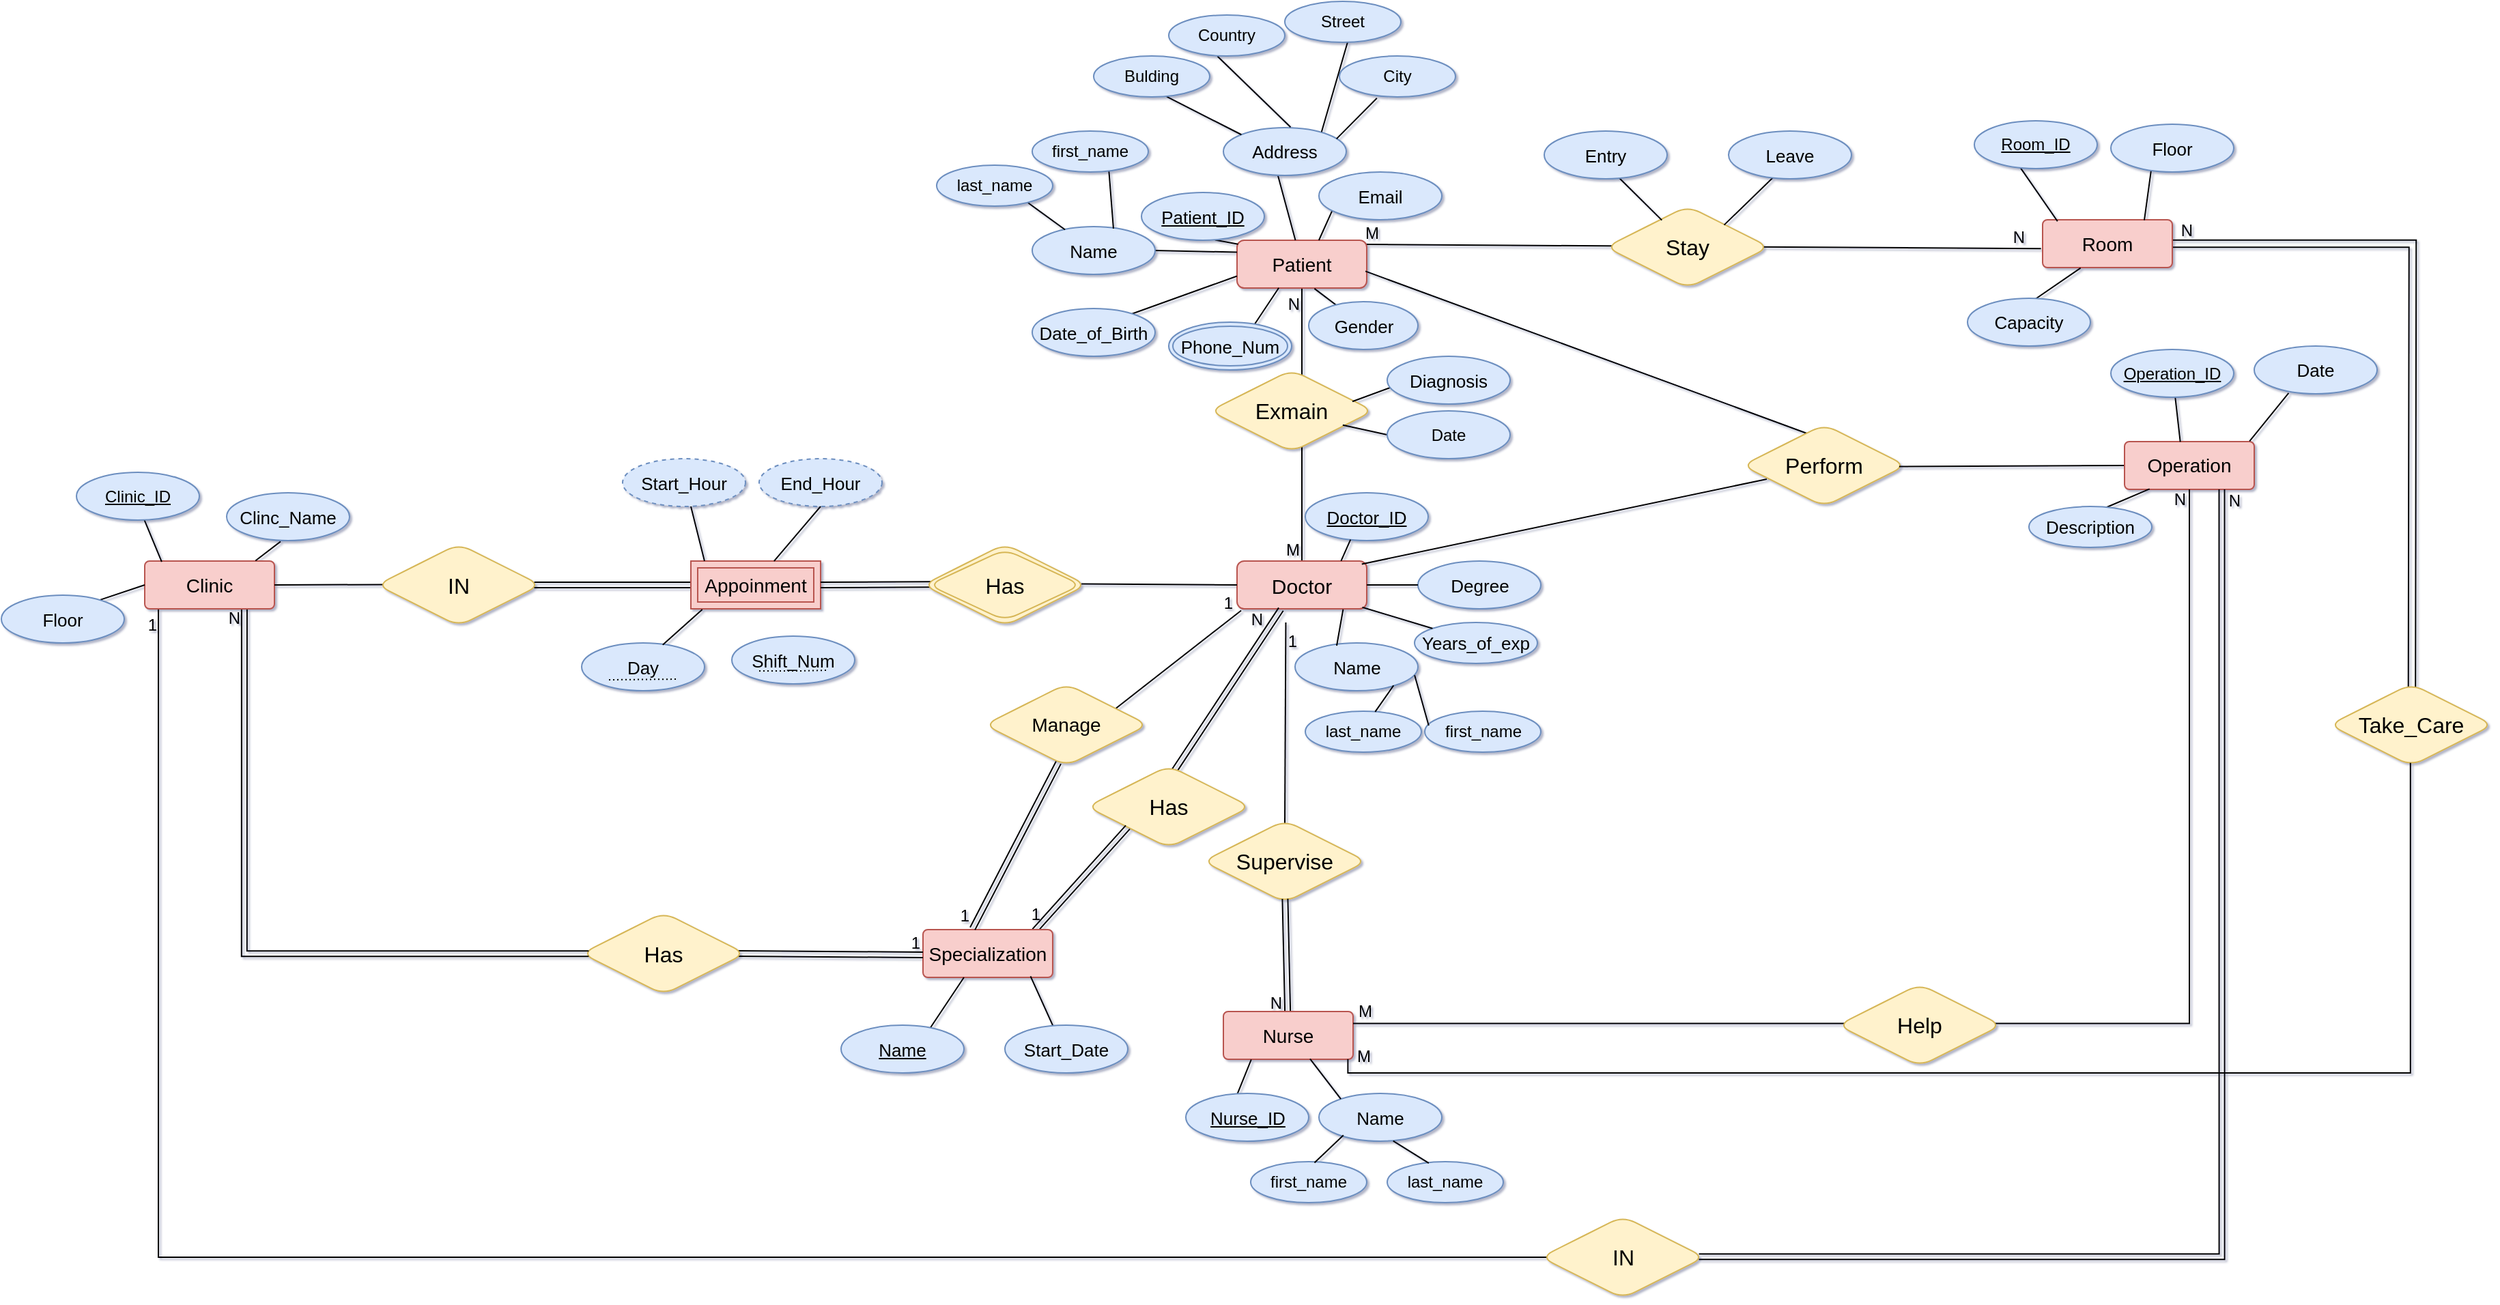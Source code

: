 <mxfile version="25.0.2">
  <diagram name="Page-1" id="JPhfY46BZoYC_x1wJi27">
    <mxGraphModel dx="2280" dy="1266" grid="1" gridSize="10" guides="1" tooltips="1" connect="1" arrows="1" fold="1" page="0" pageScale="1" pageWidth="850" pageHeight="1100" background="none" math="0" shadow="1">
      <root>
        <mxCell id="0" />
        <mxCell id="1" parent="0" />
        <mxCell id="934qzjiL9QBKiZYGErOD-4" value="" style="endArrow=none;html=1;rounded=0;edgeStyle=orthogonalEdgeStyle;entryX=0.037;entryY=0.484;entryDx=0;entryDy=0;entryPerimeter=0;exitX=0.116;exitY=0.997;exitDx=0;exitDy=0;exitPerimeter=0;" edge="1" parent="1" source="t5Fg0YKXx1d9ERBlGr_o-28">
          <mxGeometry relative="1" as="geometry">
            <mxPoint x="-400" y="400" as="sourcePoint" />
            <mxPoint x="624.44" y="868.6" as="targetPoint" />
            <Array as="points">
              <mxPoint x="-400" y="395" />
              <mxPoint x="-400" y="870" />
              <mxPoint x="624" y="870" />
            </Array>
          </mxGeometry>
        </mxCell>
        <mxCell id="t5Fg0YKXx1d9ERBlGr_o-64" value="" style="shape=link;html=1;rounded=0;edgeStyle=orthogonalEdgeStyle;width=5.238;exitX=1;exitY=0.5;exitDx=0;exitDy=0;entryX=0.504;entryY=0.064;entryDx=0;entryDy=0;entryPerimeter=0;" parent="1" source="BDL2UbOn3JsSijbBYsNf-133" edge="1">
          <mxGeometry relative="1" as="geometry">
            <mxPoint x="1075" y="126.83" as="sourcePoint" />
            <mxPoint x="1250.48" y="453.17" as="targetPoint" />
          </mxGeometry>
        </mxCell>
        <mxCell id="BDL2UbOn3JsSijbBYsNf-130" value="" style="endArrow=none;html=1;rounded=0;fontFamily=Helvetica;fontSize=12;fontColor=default;exitX=0.966;exitY=0.087;exitDx=0;exitDy=0;exitPerimeter=0;entryX=-0.012;entryY=0.603;entryDx=0;entryDy=0;entryPerimeter=0;" parent="1" source="BDL2UbOn3JsSijbBYsNf-97" target="BDL2UbOn3JsSijbBYsNf-133" edge="1">
          <mxGeometry relative="1" as="geometry">
            <mxPoint x="490" y="125" as="sourcePoint" />
            <mxPoint x="950.381" y="130" as="targetPoint" />
          </mxGeometry>
        </mxCell>
        <mxCell id="BDL2UbOn3JsSijbBYsNf-131" value="M" style="resizable=0;html=1;whiteSpace=wrap;align=left;verticalAlign=bottom;rounded=1;strokeColor=default;fontFamily=Helvetica;fontSize=12;fontColor=default;fillColor=default;" parent="BDL2UbOn3JsSijbBYsNf-130" connectable="0" vertex="1">
          <mxGeometry x="-1" relative="1" as="geometry" />
        </mxCell>
        <mxCell id="BDL2UbOn3JsSijbBYsNf-132" value="N" style="resizable=0;html=1;whiteSpace=wrap;align=right;verticalAlign=bottom;rounded=1;strokeColor=default;fontFamily=Helvetica;fontSize=12;fontColor=default;fillColor=default;" parent="BDL2UbOn3JsSijbBYsNf-130" connectable="0" vertex="1">
          <mxGeometry x="1" relative="1" as="geometry">
            <mxPoint x="-10" as="offset" />
          </mxGeometry>
        </mxCell>
        <mxCell id="BDL2UbOn3JsSijbBYsNf-129" value="Stay" style="shape=rhombus;perimeter=rhombusPerimeter;whiteSpace=wrap;html=1;align=center;rounded=1;strokeColor=#d6b656;verticalAlign=middle;fontFamily=Helvetica;fontSize=16;fillColor=#fff2cc;" parent="1" vertex="1">
          <mxGeometry x="660" y="100" width="120" height="60" as="geometry" />
        </mxCell>
        <mxCell id="BDL2UbOn3JsSijbBYsNf-98" value="" style="endArrow=none;html=1;rounded=0;fontFamily=Helvetica;fontSize=12;fontColor=default;exitX=0.5;exitY=0;exitDx=0;exitDy=0;entryX=0.5;entryY=1;entryDx=0;entryDy=0;" parent="1" source="BDL2UbOn3JsSijbBYsNf-1" target="BDL2UbOn3JsSijbBYsNf-97" edge="1">
          <mxGeometry relative="1" as="geometry">
            <mxPoint x="437.29" y="369.755" as="sourcePoint" />
            <mxPoint x="432.7" y="180" as="targetPoint" />
          </mxGeometry>
        </mxCell>
        <mxCell id="BDL2UbOn3JsSijbBYsNf-99" value="M" style="resizable=0;html=1;whiteSpace=wrap;align=left;verticalAlign=bottom;rounded=1;strokeColor=default;fontFamily=Helvetica;fontSize=12;fontColor=default;fillColor=default;" parent="BDL2UbOn3JsSijbBYsNf-98" connectable="0" vertex="1">
          <mxGeometry x="-1" relative="1" as="geometry">
            <mxPoint x="-14" as="offset" />
          </mxGeometry>
        </mxCell>
        <mxCell id="BDL2UbOn3JsSijbBYsNf-100" value="N" style="resizable=0;html=1;whiteSpace=wrap;align=right;verticalAlign=bottom;rounded=1;strokeColor=default;fontFamily=Helvetica;fontSize=12;fontColor=default;fillColor=default;" parent="BDL2UbOn3JsSijbBYsNf-98" connectable="0" vertex="1">
          <mxGeometry x="1" relative="1" as="geometry">
            <mxPoint y="20" as="offset" />
          </mxGeometry>
        </mxCell>
        <mxCell id="BDL2UbOn3JsSijbBYsNf-1" value="Doctor" style="whiteSpace=wrap;html=1;align=center;fillColor=#f8cecc;strokeColor=#b85450;fontSize=15;rounded=1;" parent="1" vertex="1">
          <mxGeometry x="390" y="360" width="95" height="35" as="geometry" />
        </mxCell>
        <mxCell id="BDL2UbOn3JsSijbBYsNf-8" value="Doctor_ID" style="ellipse;whiteSpace=wrap;html=1;align=center;fontStyle=4;fillColor=#dae8fc;strokeColor=#6c8ebf;fontSize=13;rounded=1;" parent="1" vertex="1">
          <mxGeometry x="440" y="310" width="90" height="35" as="geometry" />
        </mxCell>
        <mxCell id="BDL2UbOn3JsSijbBYsNf-29" value="Degree" style="ellipse;whiteSpace=wrap;html=1;align=center;fillColor=#dae8fc;strokeColor=#6c8ebf;fontSize=13;rounded=1;" parent="1" vertex="1">
          <mxGeometry x="522.5" y="360" width="90" height="35" as="geometry" />
        </mxCell>
        <mxCell id="BDL2UbOn3JsSijbBYsNf-32" value="" style="endArrow=none;html=1;entryX=0.368;entryY=0.98;entryDx=0;entryDy=0;exitX=0.802;exitY=-0.003;exitDx=0;exitDy=0;exitPerimeter=0;rounded=1;entryPerimeter=0;" parent="1" source="BDL2UbOn3JsSijbBYsNf-1" target="BDL2UbOn3JsSijbBYsNf-8" edge="1">
          <mxGeometry width="50" height="50" relative="1" as="geometry">
            <mxPoint x="464.66" y="300" as="sourcePoint" />
            <mxPoint x="464.66" y="250" as="targetPoint" />
            <Array as="points" />
          </mxGeometry>
        </mxCell>
        <mxCell id="BDL2UbOn3JsSijbBYsNf-35" value="" style="endArrow=none;html=1;entryX=0;entryY=0.5;entryDx=0;entryDy=0;exitX=1;exitY=0.5;exitDx=0;exitDy=0;rounded=1;" parent="1" source="BDL2UbOn3JsSijbBYsNf-1" target="BDL2UbOn3JsSijbBYsNf-29" edge="1">
          <mxGeometry width="50" height="50" relative="1" as="geometry">
            <mxPoint x="469" y="317.16" as="sourcePoint" />
            <mxPoint x="539" y="317.16" as="targetPoint" />
          </mxGeometry>
        </mxCell>
        <mxCell id="BDL2UbOn3JsSijbBYsNf-36" value="Years_of_exp" style="ellipse;whiteSpace=wrap;html=1;align=center;fillColor=#dae8fc;strokeColor=#6c8ebf;fontSize=13;rounded=1;" parent="1" vertex="1">
          <mxGeometry x="520" y="405" width="90" height="30" as="geometry" />
        </mxCell>
        <mxCell id="BDL2UbOn3JsSijbBYsNf-37" value="" style="endArrow=none;html=1;exitX=0;exitY=0;exitDx=0;exitDy=0;entryX=0.966;entryY=0.967;entryDx=0;entryDy=0;rounded=1;entryPerimeter=0;" parent="1" source="BDL2UbOn3JsSijbBYsNf-36" target="BDL2UbOn3JsSijbBYsNf-1" edge="1">
          <mxGeometry width="50" height="50" relative="1" as="geometry">
            <mxPoint x="464.66" y="395" as="sourcePoint" />
            <mxPoint x="464.66" y="335" as="targetPoint" />
          </mxGeometry>
        </mxCell>
        <mxCell id="BDL2UbOn3JsSijbBYsNf-38" value="Name" style="ellipse;whiteSpace=wrap;html=1;align=center;rounded=1;fillColor=#dae8fc;strokeColor=#6c8ebf;fontSize=13;" parent="1" vertex="1">
          <mxGeometry x="432.5" y="420" width="90" height="35" as="geometry" />
        </mxCell>
        <mxCell id="BDL2UbOn3JsSijbBYsNf-39" value="" style="endArrow=none;html=1;rounded=1;entryX=0.818;entryY=1.011;entryDx=0;entryDy=0;entryPerimeter=0;" parent="1" target="BDL2UbOn3JsSijbBYsNf-1" edge="1">
          <mxGeometry width="50" height="50" relative="1" as="geometry">
            <mxPoint x="463" y="422" as="sourcePoint" />
            <mxPoint x="420" y="335" as="targetPoint" />
          </mxGeometry>
        </mxCell>
        <mxCell id="BDL2UbOn3JsSijbBYsNf-40" value="last_name" style="ellipse;whiteSpace=wrap;html=1;align=center;rounded=1;fillColor=#dae8fc;strokeColor=#6c8ebf;fontSize=12;" parent="1" vertex="1">
          <mxGeometry x="440" y="470" width="85" height="30" as="geometry" />
        </mxCell>
        <mxCell id="BDL2UbOn3JsSijbBYsNf-42" value="" style="endArrow=none;html=1;rounded=1;exitX=0.602;exitY=0.015;exitDx=0;exitDy=0;exitPerimeter=0;entryX=0.802;entryY=0.89;entryDx=0;entryDy=0;entryPerimeter=0;" parent="1" source="BDL2UbOn3JsSijbBYsNf-40" target="BDL2UbOn3JsSijbBYsNf-38" edge="1">
          <mxGeometry width="50" height="50" relative="1" as="geometry">
            <mxPoint x="370" y="360" as="sourcePoint" />
            <mxPoint x="400" y="410" as="targetPoint" />
            <Array as="points" />
          </mxGeometry>
        </mxCell>
        <mxCell id="BDL2UbOn3JsSijbBYsNf-43" value="Exmain" style="shape=rhombus;perimeter=rhombusPerimeter;whiteSpace=wrap;html=1;align=center;rounded=1;fillColor=#fff2cc;strokeColor=#d6b656;fontSize=16;" parent="1" vertex="1">
          <mxGeometry x="370" y="220" width="120" height="60" as="geometry" />
        </mxCell>
        <mxCell id="BDL2UbOn3JsSijbBYsNf-50" value="" style="endArrow=none;html=1;rounded=1;fontFamily=Helvetica;fontSize=12;fontColor=default;exitX=0.812;exitY=0.673;exitDx=0;exitDy=0;exitPerimeter=0;entryX=0;entryY=0.5;entryDx=0;entryDy=0;" parent="1" source="BDL2UbOn3JsSijbBYsNf-43" target="BDL2UbOn3JsSijbBYsNf-52" edge="1">
          <mxGeometry width="50" height="50" relative="1" as="geometry">
            <mxPoint x="460" y="190" as="sourcePoint" />
            <mxPoint x="510" y="160" as="targetPoint" />
          </mxGeometry>
        </mxCell>
        <mxCell id="BDL2UbOn3JsSijbBYsNf-52" value="Date" style="ellipse;whiteSpace=wrap;html=1;align=center;rounded=1;strokeColor=#6c8ebf;verticalAlign=middle;fontFamily=Helvetica;fontSize=12;fillColor=#dae8fc;" parent="1" vertex="1">
          <mxGeometry x="500" y="250" width="90" height="35" as="geometry" />
        </mxCell>
        <mxCell id="BDL2UbOn3JsSijbBYsNf-53" value="" style="endArrow=none;html=1;rounded=1;fontFamily=Helvetica;fontSize=12;fontColor=default;exitX=0.871;exitY=0.385;exitDx=0;exitDy=0;exitPerimeter=0;entryX=0.027;entryY=0.654;entryDx=0;entryDy=0;entryPerimeter=0;" parent="1" source="BDL2UbOn3JsSijbBYsNf-43" target="BDL2UbOn3JsSijbBYsNf-54" edge="1">
          <mxGeometry width="50" height="50" relative="1" as="geometry">
            <mxPoint x="470" y="132" as="sourcePoint" />
            <mxPoint x="520" y="120" as="targetPoint" />
          </mxGeometry>
        </mxCell>
        <mxCell id="BDL2UbOn3JsSijbBYsNf-54" value="Diagnosis" style="ellipse;whiteSpace=wrap;html=1;align=center;rounded=1;strokeColor=#6c8ebf;verticalAlign=middle;fontFamily=Helvetica;fontSize=13;fillColor=#dae8fc;" parent="1" vertex="1">
          <mxGeometry x="500" y="210" width="90" height="35" as="geometry" />
        </mxCell>
        <mxCell id="BDL2UbOn3JsSijbBYsNf-92" value="first_name" style="ellipse;whiteSpace=wrap;html=1;align=center;rounded=1;strokeColor=#6c8ebf;verticalAlign=middle;fontFamily=Helvetica;fontSize=12;fillColor=#dae8fc;" parent="1" vertex="1">
          <mxGeometry x="527.5" y="470" width="85" height="30" as="geometry" />
        </mxCell>
        <mxCell id="BDL2UbOn3JsSijbBYsNf-96" value="" style="endArrow=none;html=1;rounded=1;fontFamily=Helvetica;fontSize=12;fontColor=default;entryX=0.973;entryY=0.675;entryDx=0;entryDy=0;entryPerimeter=0;exitX=0.034;exitY=0.35;exitDx=0;exitDy=0;exitPerimeter=0;" parent="1" source="BDL2UbOn3JsSijbBYsNf-92" target="BDL2UbOn3JsSijbBYsNf-38" edge="1">
          <mxGeometry width="50" height="50" relative="1" as="geometry">
            <mxPoint x="550" y="450" as="sourcePoint" />
            <mxPoint x="475" y="485" as="targetPoint" />
          </mxGeometry>
        </mxCell>
        <mxCell id="BDL2UbOn3JsSijbBYsNf-97" value="Patient" style="whiteSpace=wrap;html=1;align=center;rounded=1;strokeColor=#b85450;verticalAlign=middle;fontFamily=Helvetica;fontSize=14;fillColor=#f8cecc;" parent="1" vertex="1">
          <mxGeometry x="390" y="125" width="95" height="35" as="geometry" />
        </mxCell>
        <mxCell id="BDL2UbOn3JsSijbBYsNf-101" value="" style="endArrow=none;html=1;rounded=1;fontFamily=Helvetica;fontSize=12;fontColor=default;exitX=0.597;exitY=1.012;exitDx=0;exitDy=0;exitPerimeter=0;entryX=0.254;entryY=0.075;entryDx=0;entryDy=0;entryPerimeter=0;" parent="1" source="BDL2UbOn3JsSijbBYsNf-97" target="BDL2UbOn3JsSijbBYsNf-102" edge="1">
          <mxGeometry width="50" height="50" relative="1" as="geometry">
            <mxPoint x="480" y="170" as="sourcePoint" />
            <mxPoint x="510" y="170" as="targetPoint" />
          </mxGeometry>
        </mxCell>
        <mxCell id="BDL2UbOn3JsSijbBYsNf-102" value="Gender" style="ellipse;whiteSpace=wrap;html=1;align=center;rounded=1;strokeColor=#6c8ebf;verticalAlign=middle;fontFamily=Helvetica;fontSize=13;fillColor=#dae8fc;" parent="1" vertex="1">
          <mxGeometry x="442.5" y="170" width="80" height="35" as="geometry" />
        </mxCell>
        <mxCell id="BDL2UbOn3JsSijbBYsNf-104" value="" style="endArrow=none;html=1;rounded=1;fontFamily=Helvetica;fontSize=12;fontColor=default;exitX=0.631;exitY=0;exitDx=0;exitDy=0;exitPerimeter=0;entryX=0.106;entryY=0.82;entryDx=0;entryDy=0;entryPerimeter=0;" parent="1" source="BDL2UbOn3JsSijbBYsNf-97" target="BDL2UbOn3JsSijbBYsNf-105" edge="1">
          <mxGeometry width="50" height="50" relative="1" as="geometry">
            <mxPoint x="480" y="150" as="sourcePoint" />
            <mxPoint x="510" y="130" as="targetPoint" />
          </mxGeometry>
        </mxCell>
        <mxCell id="BDL2UbOn3JsSijbBYsNf-105" value="Email" style="ellipse;whiteSpace=wrap;html=1;align=center;rounded=1;strokeColor=#6c8ebf;verticalAlign=middle;fontFamily=Helvetica;fontSize=13;fillColor=#dae8fc;" parent="1" vertex="1">
          <mxGeometry x="450" y="75" width="90" height="35" as="geometry" />
        </mxCell>
        <mxCell id="BDL2UbOn3JsSijbBYsNf-106" value="" style="endArrow=none;html=1;rounded=1;fontFamily=Helvetica;fontSize=12;fontColor=default;entryX=0.444;entryY=1.004;entryDx=0;entryDy=0;entryPerimeter=0;" parent="1" source="BDL2UbOn3JsSijbBYsNf-97" target="BDL2UbOn3JsSijbBYsNf-107" edge="1">
          <mxGeometry width="50" height="50" relative="1" as="geometry">
            <mxPoint x="470" y="140" as="sourcePoint" />
            <mxPoint x="470" y="110" as="targetPoint" />
          </mxGeometry>
        </mxCell>
        <mxCell id="BDL2UbOn3JsSijbBYsNf-107" value="Address" style="ellipse;whiteSpace=wrap;html=1;align=center;rounded=1;strokeColor=#6c8ebf;verticalAlign=middle;fontFamily=Helvetica;fontSize=13;fillColor=#dae8fc;" parent="1" vertex="1">
          <mxGeometry x="380" y="42.5" width="90" height="35" as="geometry" />
        </mxCell>
        <mxCell id="BDL2UbOn3JsSijbBYsNf-108" value="" style="endArrow=none;html=1;rounded=1;fontFamily=Helvetica;fontSize=12;fontColor=default;exitX=0.921;exitY=0.234;exitDx=0;exitDy=0;exitPerimeter=0;entryX=0.323;entryY=1.03;entryDx=0;entryDy=0;entryPerimeter=0;" parent="1" source="BDL2UbOn3JsSijbBYsNf-107" target="BDL2UbOn3JsSijbBYsNf-110" edge="1">
          <mxGeometry width="50" height="50" relative="1" as="geometry">
            <mxPoint x="505" y="90" as="sourcePoint" />
            <mxPoint x="530" y="70" as="targetPoint" />
          </mxGeometry>
        </mxCell>
        <mxCell id="BDL2UbOn3JsSijbBYsNf-110" value="City" style="ellipse;whiteSpace=wrap;html=1;align=center;rounded=1;strokeColor=#6c8ebf;verticalAlign=middle;fontFamily=Helvetica;fontSize=12;fillColor=#dae8fc;" parent="1" vertex="1">
          <mxGeometry x="465" y="-10" width="85" height="30" as="geometry" />
        </mxCell>
        <mxCell id="BDL2UbOn3JsSijbBYsNf-111" value="" style="endArrow=none;html=1;rounded=1;fontFamily=Helvetica;fontSize=12;fontColor=default;exitX=0.799;exitY=0.09;exitDx=0;exitDy=0;exitPerimeter=0;entryX=0.544;entryY=0.966;entryDx=0;entryDy=0;entryPerimeter=0;" parent="1" source="BDL2UbOn3JsSijbBYsNf-107" target="BDL2UbOn3JsSijbBYsNf-112" edge="1">
          <mxGeometry width="50" height="50" relative="1" as="geometry">
            <mxPoint x="430" y="70" as="sourcePoint" />
            <mxPoint x="490" y="60" as="targetPoint" />
          </mxGeometry>
        </mxCell>
        <mxCell id="BDL2UbOn3JsSijbBYsNf-112" value="Street" style="ellipse;whiteSpace=wrap;html=1;align=center;rounded=1;strokeColor=#6c8ebf;verticalAlign=middle;fontFamily=Helvetica;fontSize=12;fillColor=#dae8fc;" parent="1" vertex="1">
          <mxGeometry x="425" y="-50" width="85" height="30" as="geometry" />
        </mxCell>
        <mxCell id="BDL2UbOn3JsSijbBYsNf-113" value="" style="endArrow=none;html=1;rounded=1;fontFamily=Helvetica;fontSize=12;fontColor=default;exitX=0.547;exitY=-0.01;exitDx=0;exitDy=0;exitPerimeter=0;entryX=0.42;entryY=1.008;entryDx=0;entryDy=0;entryPerimeter=0;" parent="1" source="BDL2UbOn3JsSijbBYsNf-107" target="BDL2UbOn3JsSijbBYsNf-114" edge="1">
          <mxGeometry width="50" height="50" relative="1" as="geometry">
            <mxPoint x="463" y="79" as="sourcePoint" />
            <mxPoint x="470" y="60" as="targetPoint" />
          </mxGeometry>
        </mxCell>
        <mxCell id="BDL2UbOn3JsSijbBYsNf-114" value="Country" style="ellipse;whiteSpace=wrap;html=1;align=center;rounded=1;strokeColor=#6c8ebf;verticalAlign=middle;fontFamily=Helvetica;fontSize=12;fillColor=#dae8fc;" parent="1" vertex="1">
          <mxGeometry x="340" y="-40" width="85" height="30" as="geometry" />
        </mxCell>
        <mxCell id="BDL2UbOn3JsSijbBYsNf-115" value="" style="endArrow=none;html=1;rounded=1;fontFamily=Helvetica;fontSize=12;fontColor=default;exitX=0;exitY=0;exitDx=0;exitDy=0;entryX=0.63;entryY=0.995;entryDx=0;entryDy=0;entryPerimeter=0;" parent="1" source="BDL2UbOn3JsSijbBYsNf-107" target="BDL2UbOn3JsSijbBYsNf-116" edge="1">
          <mxGeometry width="50" height="50" relative="1" as="geometry">
            <mxPoint x="410" y="100" as="sourcePoint" />
            <mxPoint x="410" y="70" as="targetPoint" />
          </mxGeometry>
        </mxCell>
        <mxCell id="BDL2UbOn3JsSijbBYsNf-116" value="Bulding" style="ellipse;whiteSpace=wrap;html=1;align=center;rounded=1;strokeColor=#6c8ebf;verticalAlign=middle;fontFamily=Helvetica;fontSize=12;fillColor=#dae8fc;" parent="1" vertex="1">
          <mxGeometry x="285" y="-10" width="85" height="30" as="geometry" />
        </mxCell>
        <mxCell id="BDL2UbOn3JsSijbBYsNf-117" value="" style="endArrow=none;html=1;rounded=1;fontFamily=Helvetica;fontSize=12;fontColor=default;entryX=0.008;entryY=0.082;entryDx=0;entryDy=0;entryPerimeter=0;exitX=0.599;exitY=0.992;exitDx=0;exitDy=0;exitPerimeter=0;" parent="1" source="BDL2UbOn3JsSijbBYsNf-118" target="BDL2UbOn3JsSijbBYsNf-97" edge="1">
          <mxGeometry width="50" height="50" relative="1" as="geometry">
            <mxPoint x="340" y="130" as="sourcePoint" />
            <mxPoint x="370" y="110" as="targetPoint" />
          </mxGeometry>
        </mxCell>
        <mxCell id="BDL2UbOn3JsSijbBYsNf-118" value="Patient_ID" style="ellipse;whiteSpace=wrap;html=1;align=center;fontStyle=4;rounded=1;strokeColor=#6c8ebf;verticalAlign=middle;fontFamily=Helvetica;fontSize=13;fillColor=#dae8fc;" parent="1" vertex="1">
          <mxGeometry x="320" y="90" width="90" height="35" as="geometry" />
        </mxCell>
        <mxCell id="BDL2UbOn3JsSijbBYsNf-119" value="" style="endArrow=none;html=1;rounded=1;fontFamily=Helvetica;fontSize=12;fontColor=default;entryX=0.322;entryY=0.996;entryDx=0;entryDy=0;entryPerimeter=0;exitX=0.684;exitY=0.099;exitDx=0;exitDy=0;exitPerimeter=0;" parent="1" source="BDL2UbOn3JsSijbBYsNf-120" target="BDL2UbOn3JsSijbBYsNf-97" edge="1">
          <mxGeometry width="50" height="50" relative="1" as="geometry">
            <mxPoint x="410" y="200" as="sourcePoint" />
            <mxPoint x="410" y="180" as="targetPoint" />
          </mxGeometry>
        </mxCell>
        <mxCell id="BDL2UbOn3JsSijbBYsNf-120" value="Phone_Num" style="ellipse;shape=doubleEllipse;margin=3;whiteSpace=wrap;html=1;align=center;rounded=1;strokeColor=#6c8ebf;verticalAlign=middle;fontFamily=Helvetica;fontSize=13;fillColor=#dae8fc;" parent="1" vertex="1">
          <mxGeometry x="340" y="185" width="90" height="35" as="geometry" />
        </mxCell>
        <mxCell id="BDL2UbOn3JsSijbBYsNf-121" value="" style="endArrow=none;html=1;rounded=1;fontFamily=Helvetica;fontSize=12;fontColor=default;entryX=0;entryY=0.25;entryDx=0;entryDy=0;exitX=1;exitY=0.5;exitDx=0;exitDy=0;" parent="1" source="BDL2UbOn3JsSijbBYsNf-122" target="BDL2UbOn3JsSijbBYsNf-97" edge="1">
          <mxGeometry width="50" height="50" relative="1" as="geometry">
            <mxPoint x="330" y="140" as="sourcePoint" />
            <mxPoint x="370" y="160" as="targetPoint" />
          </mxGeometry>
        </mxCell>
        <mxCell id="BDL2UbOn3JsSijbBYsNf-122" value="Name" style="ellipse;whiteSpace=wrap;html=1;align=center;rounded=1;strokeColor=#6c8ebf;verticalAlign=middle;fontFamily=Helvetica;fontSize=13;fillColor=#dae8fc;" parent="1" vertex="1">
          <mxGeometry x="240" y="115" width="90" height="35" as="geometry" />
        </mxCell>
        <mxCell id="BDL2UbOn3JsSijbBYsNf-124" value="" style="endArrow=none;html=1;rounded=1;fontFamily=Helvetica;fontSize=12;fontColor=default;exitX=0.661;exitY=0.042;exitDx=0;exitDy=0;exitPerimeter=0;entryX=0.661;entryY=0.983;entryDx=0;entryDy=0;entryPerimeter=0;" parent="1" source="BDL2UbOn3JsSijbBYsNf-122" target="BDL2UbOn3JsSijbBYsNf-125" edge="1">
          <mxGeometry width="50" height="50" relative="1" as="geometry">
            <mxPoint x="280" y="110" as="sourcePoint" />
            <mxPoint x="300" y="80" as="targetPoint" />
          </mxGeometry>
        </mxCell>
        <mxCell id="BDL2UbOn3JsSijbBYsNf-125" value="first_name" style="ellipse;whiteSpace=wrap;html=1;align=center;rounded=1;strokeColor=#6c8ebf;verticalAlign=middle;fontFamily=Helvetica;fontSize=12;fillColor=#dae8fc;" parent="1" vertex="1">
          <mxGeometry x="240" y="45" width="85" height="30" as="geometry" />
        </mxCell>
        <mxCell id="BDL2UbOn3JsSijbBYsNf-126" value="" style="endArrow=none;html=1;rounded=1;fontFamily=Helvetica;fontSize=12;fontColor=default;exitX=0.267;exitY=0.065;exitDx=0;exitDy=0;exitPerimeter=0;entryX=0.783;entryY=0.909;entryDx=0;entryDy=0;entryPerimeter=0;" parent="1" source="BDL2UbOn3JsSijbBYsNf-122" target="BDL2UbOn3JsSijbBYsNf-127" edge="1">
          <mxGeometry width="50" height="50" relative="1" as="geometry">
            <mxPoint x="170" y="122.5" as="sourcePoint" />
            <mxPoint x="230" y="90" as="targetPoint" />
          </mxGeometry>
        </mxCell>
        <mxCell id="BDL2UbOn3JsSijbBYsNf-127" value="last_name" style="ellipse;whiteSpace=wrap;html=1;align=center;rounded=1;strokeColor=#6c8ebf;verticalAlign=middle;fontFamily=Helvetica;fontSize=12;fillColor=#dae8fc;" parent="1" vertex="1">
          <mxGeometry x="170" y="70" width="85" height="30" as="geometry" />
        </mxCell>
        <mxCell id="BDL2UbOn3JsSijbBYsNf-133" value="Room" style="rounded=1;arcSize=10;whiteSpace=wrap;html=1;align=center;strokeColor=#b85450;verticalAlign=middle;fontFamily=Helvetica;fontSize=14;fillColor=#f8cecc;" parent="1" vertex="1">
          <mxGeometry x="980" y="110" width="95" height="35" as="geometry" />
        </mxCell>
        <mxCell id="BDL2UbOn3JsSijbBYsNf-135" value="" style="endArrow=none;html=1;rounded=1;fontFamily=Helvetica;fontSize=12;fontColor=default;exitX=0.723;exitY=0.23;exitDx=0;exitDy=0;exitPerimeter=0;entryX=0.361;entryY=0.975;entryDx=0;entryDy=0;entryPerimeter=0;" parent="1" source="BDL2UbOn3JsSijbBYsNf-129" target="BDL2UbOn3JsSijbBYsNf-137" edge="1">
          <mxGeometry width="50" height="50" relative="1" as="geometry">
            <mxPoint x="750" y="115" as="sourcePoint" />
            <mxPoint x="780" y="80" as="targetPoint" />
          </mxGeometry>
        </mxCell>
        <mxCell id="BDL2UbOn3JsSijbBYsNf-137" value="Leave" style="ellipse;whiteSpace=wrap;html=1;align=center;rounded=1;strokeColor=#6c8ebf;verticalAlign=middle;fontFamily=Helvetica;fontSize=13;fillColor=#dae8fc;" parent="1" vertex="1">
          <mxGeometry x="750" y="45" width="90" height="35" as="geometry" />
        </mxCell>
        <mxCell id="BDL2UbOn3JsSijbBYsNf-138" value="" style="endArrow=none;html=1;rounded=1;fontFamily=Helvetica;fontSize=13;fontColor=default;exitX=0.343;exitY=0.172;exitDx=0;exitDy=0;exitPerimeter=0;entryX=0.613;entryY=0.99;entryDx=0;entryDy=0;entryPerimeter=0;" parent="1" source="BDL2UbOn3JsSijbBYsNf-129" target="BDL2UbOn3JsSijbBYsNf-139" edge="1">
          <mxGeometry width="50" height="50" relative="1" as="geometry">
            <mxPoint x="680" y="115" as="sourcePoint" />
            <mxPoint x="670" y="80" as="targetPoint" />
          </mxGeometry>
        </mxCell>
        <mxCell id="BDL2UbOn3JsSijbBYsNf-139" value="Entry" style="ellipse;whiteSpace=wrap;html=1;align=center;rounded=1;strokeColor=#6c8ebf;verticalAlign=middle;fontFamily=Helvetica;fontSize=13;fillColor=#dae8fc;" parent="1" vertex="1">
          <mxGeometry x="615" y="45" width="90" height="35" as="geometry" />
        </mxCell>
        <mxCell id="BDL2UbOn3JsSijbBYsNf-142" value="" style="endArrow=none;html=1;rounded=1;fontFamily=Helvetica;fontSize=13;fontColor=default;exitX=0.115;exitY=0.032;exitDx=0;exitDy=0;exitPerimeter=0;entryX=0.361;entryY=0.93;entryDx=0;entryDy=0;entryPerimeter=0;" parent="1" source="BDL2UbOn3JsSijbBYsNf-133" target="BDL2UbOn3JsSijbBYsNf-145" edge="1">
          <mxGeometry width="50" height="50" relative="1" as="geometry">
            <mxPoint x="890" y="120" as="sourcePoint" />
            <mxPoint x="968.61" y="74.335" as="targetPoint" />
          </mxGeometry>
        </mxCell>
        <mxCell id="BDL2UbOn3JsSijbBYsNf-145" value="Room_ID" style="ellipse;whiteSpace=wrap;html=1;align=center;fontStyle=4;rounded=1;strokeColor=#6c8ebf;verticalAlign=middle;fontFamily=Helvetica;fontSize=12;fillColor=#dae8fc;" parent="1" vertex="1">
          <mxGeometry x="930" y="37.5" width="90" height="35" as="geometry" />
        </mxCell>
        <mxCell id="BDL2UbOn3JsSijbBYsNf-146" value="" style="endArrow=none;html=1;rounded=1;fontFamily=Helvetica;fontSize=12;fontColor=default;exitX=0.784;exitY=0.01;exitDx=0;exitDy=0;exitPerimeter=0;entryX=0.328;entryY=0.958;entryDx=0;entryDy=0;entryPerimeter=0;" parent="1" source="BDL2UbOn3JsSijbBYsNf-133" target="BDL2UbOn3JsSijbBYsNf-147" edge="1">
          <mxGeometry width="50" height="50" relative="1" as="geometry">
            <mxPoint x="1030" y="110" as="sourcePoint" />
            <mxPoint x="1070" y="80" as="targetPoint" />
          </mxGeometry>
        </mxCell>
        <mxCell id="BDL2UbOn3JsSijbBYsNf-147" value="Floor" style="ellipse;whiteSpace=wrap;html=1;align=center;rounded=1;strokeColor=#6c8ebf;verticalAlign=middle;fontFamily=Helvetica;fontSize=13;fillColor=#dae8fc;" parent="1" vertex="1">
          <mxGeometry x="1030" y="40" width="90" height="35" as="geometry" />
        </mxCell>
        <mxCell id="BDL2UbOn3JsSijbBYsNf-148" value="" style="endArrow=none;html=1;rounded=1;fontFamily=Helvetica;fontSize=12;fontColor=default;entryX=0.293;entryY=1.008;entryDx=0;entryDy=0;entryPerimeter=0;exitX=0.529;exitY=0.057;exitDx=0;exitDy=0;exitPerimeter=0;" parent="1" source="BDL2UbOn3JsSijbBYsNf-149" target="BDL2UbOn3JsSijbBYsNf-133" edge="1">
          <mxGeometry width="50" height="50" relative="1" as="geometry">
            <mxPoint x="976" y="170" as="sourcePoint" />
            <mxPoint x="990" y="140" as="targetPoint" />
          </mxGeometry>
        </mxCell>
        <mxCell id="BDL2UbOn3JsSijbBYsNf-149" value="Capacity" style="ellipse;whiteSpace=wrap;html=1;align=center;rounded=1;strokeColor=#6c8ebf;verticalAlign=middle;fontFamily=Helvetica;fontSize=13;fillColor=#dae8fc;" parent="1" vertex="1">
          <mxGeometry x="925" y="167.5" width="90" height="35" as="geometry" />
        </mxCell>
        <mxCell id="BDL2UbOn3JsSijbBYsNf-151" value="" style="endArrow=none;html=1;rounded=0;fontFamily=Helvetica;fontSize=12;fontColor=default;entryX=0.15;entryY=0.666;entryDx=0;entryDy=0;entryPerimeter=0;exitX=0.962;exitY=0.064;exitDx=0;exitDy=0;exitPerimeter=0;" parent="1" source="BDL2UbOn3JsSijbBYsNf-1" target="BDL2UbOn3JsSijbBYsNf-154" edge="1">
          <mxGeometry relative="1" as="geometry">
            <mxPoint x="480" y="372" as="sourcePoint" />
            <mxPoint x="720" y="300" as="targetPoint" />
          </mxGeometry>
        </mxCell>
        <mxCell id="BDL2UbOn3JsSijbBYsNf-153" value="" style="endArrow=none;html=1;rounded=0;fontFamily=Helvetica;fontSize=12;fontColor=default;exitX=0.99;exitY=0.649;exitDx=0;exitDy=0;exitPerimeter=0;entryX=0.398;entryY=0.11;entryDx=0;entryDy=0;entryPerimeter=0;" parent="1" source="BDL2UbOn3JsSijbBYsNf-97" target="BDL2UbOn3JsSijbBYsNf-154" edge="1">
          <mxGeometry relative="1" as="geometry">
            <mxPoint x="630" y="230" as="sourcePoint" />
            <mxPoint x="790" y="230" as="targetPoint" />
          </mxGeometry>
        </mxCell>
        <mxCell id="BDL2UbOn3JsSijbBYsNf-154" value="Perform" style="shape=rhombus;perimeter=rhombusPerimeter;whiteSpace=wrap;html=1;align=center;rounded=1;strokeColor=#d6b656;verticalAlign=middle;fontFamily=Helvetica;fontSize=16;fillColor=#fff2cc;" parent="1" vertex="1">
          <mxGeometry x="760" y="260" width="120" height="60" as="geometry" />
        </mxCell>
        <mxCell id="BDL2UbOn3JsSijbBYsNf-155" value="" style="endArrow=none;html=1;rounded=0;fontFamily=Helvetica;fontSize=12;fontColor=default;exitX=0.958;exitY=0.513;exitDx=0;exitDy=0;exitPerimeter=0;entryX=0;entryY=0.5;entryDx=0;entryDy=0;" parent="1" source="BDL2UbOn3JsSijbBYsNf-154" target="BDL2UbOn3JsSijbBYsNf-156" edge="1">
          <mxGeometry relative="1" as="geometry">
            <mxPoint x="880" y="289.71" as="sourcePoint" />
            <mxPoint x="1040" y="289.71" as="targetPoint" />
          </mxGeometry>
        </mxCell>
        <mxCell id="BDL2UbOn3JsSijbBYsNf-156" value="Operation" style="rounded=1;arcSize=10;whiteSpace=wrap;html=1;align=center;strokeColor=#b85450;verticalAlign=middle;fontFamily=Helvetica;fontSize=14;fillColor=#f8cecc;" parent="1" vertex="1">
          <mxGeometry x="1040" y="272.5" width="95" height="35" as="geometry" />
        </mxCell>
        <mxCell id="BDL2UbOn3JsSijbBYsNf-157" value="" style="endArrow=none;html=1;rounded=1;fontFamily=Helvetica;fontSize=12;fontColor=default;exitX=0.43;exitY=0.006;exitDx=0;exitDy=0;exitPerimeter=0;entryX=0.523;entryY=0.983;entryDx=0;entryDy=0;entryPerimeter=0;" parent="1" source="BDL2UbOn3JsSijbBYsNf-156" target="BDL2UbOn3JsSijbBYsNf-158" edge="1">
          <mxGeometry width="50" height="50" relative="1" as="geometry">
            <mxPoint x="1080" y="270" as="sourcePoint" />
            <mxPoint x="1070" y="240" as="targetPoint" />
          </mxGeometry>
        </mxCell>
        <mxCell id="BDL2UbOn3JsSijbBYsNf-158" value="Operation_ID" style="ellipse;whiteSpace=wrap;html=1;align=center;fontStyle=4;rounded=1;strokeColor=#6c8ebf;verticalAlign=middle;fontFamily=Helvetica;fontSize=12;fillColor=#dae8fc;" parent="1" vertex="1">
          <mxGeometry x="1030" y="205" width="90" height="35" as="geometry" />
        </mxCell>
        <mxCell id="BDL2UbOn3JsSijbBYsNf-159" value="" style="endArrow=none;html=1;rounded=1;fontFamily=Helvetica;fontSize=12;fontColor=default;entryX=0.193;entryY=0.99;entryDx=0;entryDy=0;entryPerimeter=0;exitX=0.612;exitY=0.046;exitDx=0;exitDy=0;exitPerimeter=0;" parent="1" source="BDL2UbOn3JsSijbBYsNf-160" target="BDL2UbOn3JsSijbBYsNf-156" edge="1">
          <mxGeometry width="50" height="50" relative="1" as="geometry">
            <mxPoint x="1040" y="340" as="sourcePoint" />
            <mxPoint x="1080" y="300" as="targetPoint" />
          </mxGeometry>
        </mxCell>
        <mxCell id="BDL2UbOn3JsSijbBYsNf-160" value="Description" style="ellipse;whiteSpace=wrap;html=1;align=center;rounded=1;strokeColor=#6c8ebf;verticalAlign=middle;fontFamily=Helvetica;fontSize=13;fillColor=#dae8fc;" parent="1" vertex="1">
          <mxGeometry x="970" y="320" width="90" height="30" as="geometry" />
        </mxCell>
        <mxCell id="BDL2UbOn3JsSijbBYsNf-161" value="" style="endArrow=none;html=1;rounded=1;fontFamily=Helvetica;fontSize=12;fontColor=default;exitX=0.28;exitY=0.985;exitDx=0;exitDy=0;exitPerimeter=0;entryX=0.964;entryY=-0.009;entryDx=0;entryDy=0;entryPerimeter=0;" parent="1" source="BDL2UbOn3JsSijbBYsNf-162" target="BDL2UbOn3JsSijbBYsNf-156" edge="1">
          <mxGeometry width="50" height="50" relative="1" as="geometry">
            <mxPoint x="1160" y="240" as="sourcePoint" />
            <mxPoint x="1130" y="270" as="targetPoint" />
          </mxGeometry>
        </mxCell>
        <mxCell id="BDL2UbOn3JsSijbBYsNf-162" value="Date" style="ellipse;whiteSpace=wrap;html=1;align=center;rounded=1;strokeColor=#6c8ebf;verticalAlign=middle;fontFamily=Helvetica;fontSize=13;fillColor=#dae8fc;" parent="1" vertex="1">
          <mxGeometry x="1135" y="202.5" width="90" height="35" as="geometry" />
        </mxCell>
        <mxCell id="BDL2UbOn3JsSijbBYsNf-163" value="" style="endArrow=none;html=1;rounded=0;fontFamily=Helvetica;fontSize=12;fontColor=default;entryX=0.405;entryY=1;entryDx=0;entryDy=0;entryPerimeter=0;exitX=0.506;exitY=0.041;exitDx=0;exitDy=0;exitPerimeter=0;" parent="1" edge="1">
          <mxGeometry relative="1" as="geometry">
            <mxPoint x="425.0" y="552.46" as="sourcePoint" />
            <mxPoint x="425.73" y="405" as="targetPoint" />
          </mxGeometry>
        </mxCell>
        <mxCell id="BDL2UbOn3JsSijbBYsNf-164" value="1" style="resizable=0;html=1;whiteSpace=wrap;align=right;verticalAlign=bottom;rounded=1;strokeColor=default;fontFamily=Helvetica;fontSize=12;fontColor=default;fillColor=default;" parent="BDL2UbOn3JsSijbBYsNf-163" connectable="0" vertex="1">
          <mxGeometry x="1" relative="1" as="geometry">
            <mxPoint x="10" y="23" as="offset" />
          </mxGeometry>
        </mxCell>
        <mxCell id="BDL2UbOn3JsSijbBYsNf-165" value="Supervise" style="shape=rhombus;perimeter=rhombusPerimeter;whiteSpace=wrap;html=1;align=center;rounded=1;strokeColor=#d6b656;verticalAlign=middle;fontFamily=Helvetica;fontSize=16;fillColor=#fff2cc;" parent="1" vertex="1">
          <mxGeometry x="365" y="550" width="120" height="60" as="geometry" />
        </mxCell>
        <mxCell id="BDL2UbOn3JsSijbBYsNf-166" value="" style="shape=link;html=1;rounded=0;fontFamily=Helvetica;fontSize=12;fontColor=default;exitX=0.51;exitY=0.957;exitDx=0;exitDy=0;exitPerimeter=0;entryX=0.496;entryY=0.07;entryDx=0;entryDy=0;entryPerimeter=0;" parent="1" target="BDL2UbOn3JsSijbBYsNf-168" edge="1">
          <mxGeometry relative="1" as="geometry">
            <mxPoint x="425.2" y="607.42" as="sourcePoint" />
            <mxPoint x="425" y="690" as="targetPoint" />
          </mxGeometry>
        </mxCell>
        <mxCell id="BDL2UbOn3JsSijbBYsNf-167" value="N" style="resizable=0;html=1;whiteSpace=wrap;align=right;verticalAlign=bottom;rounded=1;strokeColor=default;fontFamily=Helvetica;fontSize=12;fontColor=default;fillColor=default;" parent="BDL2UbOn3JsSijbBYsNf-166" connectable="0" vertex="1">
          <mxGeometry x="1" relative="1" as="geometry">
            <mxPoint x="-3" as="offset" />
          </mxGeometry>
        </mxCell>
        <mxCell id="BDL2UbOn3JsSijbBYsNf-168" value="Nurse" style="rounded=1;arcSize=10;whiteSpace=wrap;html=1;align=center;strokeColor=#b85450;verticalAlign=middle;fontFamily=Helvetica;fontSize=14;fillColor=#f8cecc;" parent="1" vertex="1">
          <mxGeometry x="380" y="690" width="95" height="35" as="geometry" />
        </mxCell>
        <mxCell id="BDL2UbOn3JsSijbBYsNf-169" value="" style="endArrow=none;html=1;rounded=1;fontFamily=Helvetica;fontSize=12;fontColor=default;entryX=0.215;entryY=1.004;entryDx=0;entryDy=0;entryPerimeter=0;exitX=0.418;exitY=0.019;exitDx=0;exitDy=0;exitPerimeter=0;" parent="1" source="BDL2UbOn3JsSijbBYsNf-170" target="BDL2UbOn3JsSijbBYsNf-168" edge="1">
          <mxGeometry width="50" height="50" relative="1" as="geometry">
            <mxPoint x="390" y="750" as="sourcePoint" />
            <mxPoint x="425" y="725" as="targetPoint" />
          </mxGeometry>
        </mxCell>
        <mxCell id="BDL2UbOn3JsSijbBYsNf-170" value="Nurse_ID" style="ellipse;whiteSpace=wrap;html=1;align=center;fontStyle=4;rounded=1;strokeColor=#6c8ebf;verticalAlign=middle;fontFamily=Helvetica;fontSize=13;fillColor=#dae8fc;" parent="1" vertex="1">
          <mxGeometry x="352.5" y="750" width="90" height="35" as="geometry" />
        </mxCell>
        <mxCell id="BDL2UbOn3JsSijbBYsNf-174" value="Name" style="ellipse;whiteSpace=wrap;html=1;align=center;rounded=1;fillColor=#dae8fc;strokeColor=#6c8ebf;fontSize=13;" parent="1" vertex="1">
          <mxGeometry x="450" y="750" width="90" height="35" as="geometry" />
        </mxCell>
        <mxCell id="BDL2UbOn3JsSijbBYsNf-175" value="first_name" style="ellipse;whiteSpace=wrap;html=1;align=center;rounded=1;strokeColor=#6c8ebf;verticalAlign=middle;fontFamily=Helvetica;fontSize=12;fillColor=#dae8fc;" parent="1" vertex="1">
          <mxGeometry x="400" y="800" width="85" height="30" as="geometry" />
        </mxCell>
        <mxCell id="BDL2UbOn3JsSijbBYsNf-176" value="last_name" style="ellipse;whiteSpace=wrap;html=1;align=center;rounded=1;fillColor=#dae8fc;strokeColor=#6c8ebf;fontSize=12;" parent="1" vertex="1">
          <mxGeometry x="500" y="800" width="85" height="30" as="geometry" />
        </mxCell>
        <mxCell id="BDL2UbOn3JsSijbBYsNf-178" value="" style="endArrow=none;html=1;rounded=1;fontFamily=Helvetica;fontSize=12;fontColor=default;entryX=0.668;entryY=0.99;entryDx=0;entryDy=0;entryPerimeter=0;exitX=0.178;exitY=0.117;exitDx=0;exitDy=0;exitPerimeter=0;" parent="1" source="BDL2UbOn3JsSijbBYsNf-174" target="BDL2UbOn3JsSijbBYsNf-168" edge="1">
          <mxGeometry width="50" height="50" relative="1" as="geometry">
            <mxPoint x="520" y="790" as="sourcePoint" />
            <mxPoint x="570" y="740" as="targetPoint" />
          </mxGeometry>
        </mxCell>
        <mxCell id="BDL2UbOn3JsSijbBYsNf-179" value="" style="endArrow=none;html=1;rounded=1;fontFamily=Helvetica;fontSize=12;fontColor=default;entryX=0.199;entryY=0.875;entryDx=0;entryDy=0;entryPerimeter=0;exitX=0.55;exitY=0.024;exitDx=0;exitDy=0;exitPerimeter=0;" parent="1" source="BDL2UbOn3JsSijbBYsNf-175" target="BDL2UbOn3JsSijbBYsNf-174" edge="1">
          <mxGeometry width="50" height="50" relative="1" as="geometry">
            <mxPoint x="425" y="820" as="sourcePoint" />
            <mxPoint x="475" y="770" as="targetPoint" />
          </mxGeometry>
        </mxCell>
        <mxCell id="BDL2UbOn3JsSijbBYsNf-180" value="" style="endArrow=none;html=1;rounded=1;fontFamily=Helvetica;fontSize=12;fontColor=default;entryX=0.604;entryY=0.994;entryDx=0;entryDy=0;entryPerimeter=0;exitX=0.358;exitY=0.037;exitDx=0;exitDy=0;exitPerimeter=0;" parent="1" source="BDL2UbOn3JsSijbBYsNf-176" target="BDL2UbOn3JsSijbBYsNf-174" edge="1">
          <mxGeometry width="50" height="50" relative="1" as="geometry">
            <mxPoint x="520" y="790" as="sourcePoint" />
            <mxPoint x="570" y="740" as="targetPoint" />
          </mxGeometry>
        </mxCell>
        <mxCell id="BDL2UbOn3JsSijbBYsNf-181" value="" style="endArrow=none;html=1;rounded=0;fontFamily=Helvetica;fontSize=12;fontColor=default;exitX=1;exitY=0.25;exitDx=0;exitDy=0;edgeStyle=orthogonalEdgeStyle;entryX=0.5;entryY=1;entryDx=0;entryDy=0;" parent="1" source="BDL2UbOn3JsSijbBYsNf-168" target="BDL2UbOn3JsSijbBYsNf-156" edge="1">
          <mxGeometry relative="1" as="geometry">
            <mxPoint x="470" y="700.2" as="sourcePoint" />
            <mxPoint x="1120" y="700" as="targetPoint" />
          </mxGeometry>
        </mxCell>
        <mxCell id="BDL2UbOn3JsSijbBYsNf-182" value="M" style="resizable=0;html=1;whiteSpace=wrap;align=left;verticalAlign=bottom;rounded=1;strokeColor=default;fontFamily=Helvetica;fontSize=12;fontColor=default;fillColor=default;" parent="BDL2UbOn3JsSijbBYsNf-181" connectable="0" vertex="1">
          <mxGeometry x="-1" relative="1" as="geometry">
            <mxPoint x="2" as="offset" />
          </mxGeometry>
        </mxCell>
        <mxCell id="BDL2UbOn3JsSijbBYsNf-183" value="N" style="resizable=0;html=1;whiteSpace=wrap;align=right;verticalAlign=bottom;rounded=1;strokeColor=default;fontFamily=Helvetica;fontSize=12;fontColor=default;fillColor=default;" parent="BDL2UbOn3JsSijbBYsNf-181" connectable="0" vertex="1">
          <mxGeometry x="1" relative="1" as="geometry">
            <mxPoint x="-1" y="16" as="offset" />
          </mxGeometry>
        </mxCell>
        <mxCell id="BDL2UbOn3JsSijbBYsNf-184" value="Help" style="shape=rhombus;perimeter=rhombusPerimeter;whiteSpace=wrap;html=1;align=center;rounded=1;strokeColor=#d6b656;verticalAlign=middle;fontFamily=Helvetica;fontSize=16;fillColor=#fff2cc;" parent="1" vertex="1">
          <mxGeometry x="830" y="670" width="120" height="60" as="geometry" />
        </mxCell>
        <mxCell id="BDL2UbOn3JsSijbBYsNf-198" value="Take_Care" style="shape=rhombus;perimeter=rhombusPerimeter;whiteSpace=wrap;html=1;align=center;rounded=1;strokeColor=#d6b656;verticalAlign=middle;fontFamily=Helvetica;fontSize=16;fillColor=#fff2cc;" parent="1" vertex="1">
          <mxGeometry x="1190" y="450" width="120" height="60" as="geometry" />
        </mxCell>
        <mxCell id="t5Fg0YKXx1d9ERBlGr_o-1" value="" style="shape=link;html=1;rounded=0;entryX=0.339;entryY=1.008;entryDx=0;entryDy=0;exitX=0.531;exitY=0.068;exitDx=0;exitDy=0;entryPerimeter=0;exitPerimeter=0;" parent="1" source="t5Fg0YKXx1d9ERBlGr_o-3" target="BDL2UbOn3JsSijbBYsNf-1" edge="1">
          <mxGeometry relative="1" as="geometry">
            <mxPoint x="339.0" y="507.86" as="sourcePoint" />
            <mxPoint x="424.725" y="405.0" as="targetPoint" />
          </mxGeometry>
        </mxCell>
        <mxCell id="t5Fg0YKXx1d9ERBlGr_o-2" value="N" style="resizable=0;html=1;whiteSpace=wrap;align=right;verticalAlign=bottom;" parent="t5Fg0YKXx1d9ERBlGr_o-1" connectable="0" vertex="1">
          <mxGeometry x="1" relative="1" as="geometry">
            <mxPoint x="-12" y="16" as="offset" />
          </mxGeometry>
        </mxCell>
        <mxCell id="t5Fg0YKXx1d9ERBlGr_o-3" value="Has" style="shape=rhombus;perimeter=rhombusPerimeter;whiteSpace=wrap;html=1;align=center;rounded=1;shadow=0;fillColor=#fff2cc;strokeColor=#d6b656;fontSize=16;" parent="1" vertex="1">
          <mxGeometry x="280" y="510" width="120" height="60" as="geometry" />
        </mxCell>
        <mxCell id="t5Fg0YKXx1d9ERBlGr_o-6" value="" style="shape=link;html=1;rounded=0;entryX=0.86;entryY=0.025;entryDx=0;entryDy=0;entryPerimeter=0;exitX=0;exitY=1;exitDx=0;exitDy=0;" parent="1" source="t5Fg0YKXx1d9ERBlGr_o-3" target="t5Fg0YKXx1d9ERBlGr_o-8" edge="1">
          <mxGeometry relative="1" as="geometry">
            <mxPoint x="305" y="560" as="sourcePoint" />
            <mxPoint x="225.33" y="642.18" as="targetPoint" />
          </mxGeometry>
        </mxCell>
        <mxCell id="t5Fg0YKXx1d9ERBlGr_o-7" value="1" style="resizable=0;html=1;whiteSpace=wrap;align=right;verticalAlign=bottom;" parent="t5Fg0YKXx1d9ERBlGr_o-6" connectable="0" vertex="1">
          <mxGeometry x="1" relative="1" as="geometry">
            <mxPoint x="6" y="-3" as="offset" />
          </mxGeometry>
        </mxCell>
        <mxCell id="t5Fg0YKXx1d9ERBlGr_o-8" value="Specialization" style="rounded=1;arcSize=10;whiteSpace=wrap;html=1;align=center;fillColor=#f8cecc;strokeColor=#b85450;fontSize=14;" parent="1" vertex="1">
          <mxGeometry x="160" y="630" width="95" height="35" as="geometry" />
        </mxCell>
        <mxCell id="t5Fg0YKXx1d9ERBlGr_o-9" value="" style="endArrow=none;html=1;rounded=0;entryX=0.829;entryY=0.976;entryDx=0;entryDy=0;entryPerimeter=0;exitX=0.39;exitY=0.009;exitDx=0;exitDy=0;exitPerimeter=0;" parent="1" source="t5Fg0YKXx1d9ERBlGr_o-10" target="t5Fg0YKXx1d9ERBlGr_o-8" edge="1">
          <mxGeometry width="50" height="50" relative="1" as="geometry">
            <mxPoint x="260" y="710" as="sourcePoint" />
            <mxPoint x="240" y="665" as="targetPoint" />
          </mxGeometry>
        </mxCell>
        <mxCell id="t5Fg0YKXx1d9ERBlGr_o-10" value="Start_Date" style="ellipse;whiteSpace=wrap;html=1;align=center;fillColor=#dae8fc;strokeColor=#6c8ebf;fontSize=13;" parent="1" vertex="1">
          <mxGeometry x="220" y="700" width="90" height="35" as="geometry" />
        </mxCell>
        <mxCell id="t5Fg0YKXx1d9ERBlGr_o-11" value="" style="endArrow=none;html=1;rounded=0;" parent="1" edge="1">
          <mxGeometry width="50" height="50" relative="1" as="geometry">
            <mxPoint x="160" y="710" as="sourcePoint" />
            <mxPoint x="190" y="665" as="targetPoint" />
          </mxGeometry>
        </mxCell>
        <mxCell id="t5Fg0YKXx1d9ERBlGr_o-13" value="Name" style="ellipse;whiteSpace=wrap;html=1;align=center;fontStyle=4;fontSize=13;fillColor=#dae8fc;strokeColor=#6c8ebf;" parent="1" vertex="1">
          <mxGeometry x="100" y="700" width="90" height="35" as="geometry" />
        </mxCell>
        <mxCell id="t5Fg0YKXx1d9ERBlGr_o-14" value="" style="endArrow=none;html=1;rounded=0;entryX=0.032;entryY=1.035;entryDx=0;entryDy=0;entryPerimeter=0;exitX=0.791;exitY=0.316;exitDx=0;exitDy=0;exitPerimeter=0;" parent="1" source="t5Fg0YKXx1d9ERBlGr_o-16" target="BDL2UbOn3JsSijbBYsNf-1" edge="1">
          <mxGeometry relative="1" as="geometry">
            <mxPoint x="310" y="450" as="sourcePoint" />
            <mxPoint x="270" y="490" as="targetPoint" />
          </mxGeometry>
        </mxCell>
        <mxCell id="t5Fg0YKXx1d9ERBlGr_o-15" value="1" style="resizable=0;html=1;whiteSpace=wrap;align=right;verticalAlign=bottom;" parent="t5Fg0YKXx1d9ERBlGr_o-14" connectable="0" vertex="1">
          <mxGeometry x="1" relative="1" as="geometry">
            <mxPoint x="-4" y="3" as="offset" />
          </mxGeometry>
        </mxCell>
        <mxCell id="t5Fg0YKXx1d9ERBlGr_o-16" value="Manage" style="shape=rhombus;perimeter=rhombusPerimeter;whiteSpace=wrap;html=1;align=center;rounded=1;fillColor=#fff2cc;strokeColor=#d6b656;fontSize=14;" parent="1" vertex="1">
          <mxGeometry x="205" y="450" width="120" height="60" as="geometry" />
        </mxCell>
        <mxCell id="t5Fg0YKXx1d9ERBlGr_o-17" value="" style="shape=link;html=1;rounded=0;entryX=0.382;entryY=-0.021;entryDx=0;entryDy=0;entryPerimeter=0;exitX=0.452;exitY=0.961;exitDx=0;exitDy=0;exitPerimeter=0;" parent="1" source="t5Fg0YKXx1d9ERBlGr_o-16" target="t5Fg0YKXx1d9ERBlGr_o-8" edge="1">
          <mxGeometry relative="1" as="geometry">
            <mxPoint x="230" y="510" as="sourcePoint" />
            <mxPoint x="110" y="508.75" as="targetPoint" />
          </mxGeometry>
        </mxCell>
        <mxCell id="t5Fg0YKXx1d9ERBlGr_o-18" value="1" style="resizable=0;html=1;whiteSpace=wrap;align=right;verticalAlign=bottom;" parent="t5Fg0YKXx1d9ERBlGr_o-17" connectable="0" vertex="1">
          <mxGeometry x="1" relative="1" as="geometry">
            <mxPoint x="-1" y="-1" as="offset" />
          </mxGeometry>
        </mxCell>
        <mxCell id="t5Fg0YKXx1d9ERBlGr_o-20" value="" style="shape=link;html=1;rounded=0;entryX=0;entryY=0.5;entryDx=0;entryDy=0;exitX=0.953;exitY=0.5;exitDx=0;exitDy=0;exitPerimeter=0;" parent="1" source="t5Fg0YKXx1d9ERBlGr_o-22" edge="1">
          <mxGeometry relative="1" as="geometry">
            <mxPoint x="25.32" y="647.54" as="sourcePoint" />
            <mxPoint x="160" y="648.5" as="targetPoint" />
          </mxGeometry>
        </mxCell>
        <mxCell id="t5Fg0YKXx1d9ERBlGr_o-21" value="1" style="resizable=0;html=1;whiteSpace=wrap;align=right;verticalAlign=bottom;" parent="t5Fg0YKXx1d9ERBlGr_o-20" connectable="0" vertex="1">
          <mxGeometry x="1" relative="1" as="geometry" />
        </mxCell>
        <mxCell id="t5Fg0YKXx1d9ERBlGr_o-22" value="Has" style="shape=rhombus;perimeter=rhombusPerimeter;whiteSpace=wrap;html=1;align=center;rounded=1;fillColor=#fff2cc;strokeColor=#d6b656;fontSize=16;" parent="1" vertex="1">
          <mxGeometry x="-90" y="617.5" width="120" height="60" as="geometry" />
        </mxCell>
        <mxCell id="t5Fg0YKXx1d9ERBlGr_o-26" value="" style="shape=link;html=1;rounded=0;exitX=0.043;exitY=0.502;exitDx=0;exitDy=0;exitPerimeter=0;edgeStyle=orthogonalEdgeStyle;entryX=0.5;entryY=1;entryDx=0;entryDy=0;" parent="1" source="t5Fg0YKXx1d9ERBlGr_o-22" edge="1">
          <mxGeometry relative="1" as="geometry">
            <mxPoint x="-85.08" y="646.9" as="sourcePoint" />
            <mxPoint x="-337.06" y="392.0" as="targetPoint" />
            <Array as="points">
              <mxPoint x="-337" y="648" />
            </Array>
          </mxGeometry>
        </mxCell>
        <mxCell id="t5Fg0YKXx1d9ERBlGr_o-27" value="N" style="resizable=0;html=1;whiteSpace=wrap;align=right;verticalAlign=bottom;" parent="t5Fg0YKXx1d9ERBlGr_o-26" connectable="0" vertex="1">
          <mxGeometry x="1" relative="1" as="geometry">
            <mxPoint x="-1" y="19" as="offset" />
          </mxGeometry>
        </mxCell>
        <mxCell id="t5Fg0YKXx1d9ERBlGr_o-28" value="Clinic" style="rounded=1;arcSize=10;whiteSpace=wrap;html=1;align=center;fillColor=#f8cecc;strokeColor=#b85450;fontSize=14;" parent="1" vertex="1">
          <mxGeometry x="-410" y="360" width="95" height="35" as="geometry" />
        </mxCell>
        <mxCell id="t5Fg0YKXx1d9ERBlGr_o-29" value="" style="endArrow=none;html=1;rounded=0;exitX=0.854;exitY=-0.006;exitDx=0;exitDy=0;exitPerimeter=0;entryX=0.439;entryY=1.02;entryDx=0;entryDy=0;entryPerimeter=0;" parent="1" source="t5Fg0YKXx1d9ERBlGr_o-28" target="t5Fg0YKXx1d9ERBlGr_o-30" edge="1">
          <mxGeometry width="50" height="50" relative="1" as="geometry">
            <mxPoint x="-220" y="367.5" as="sourcePoint" />
            <mxPoint x="-200" y="330" as="targetPoint" />
          </mxGeometry>
        </mxCell>
        <mxCell id="t5Fg0YKXx1d9ERBlGr_o-30" value="Clinc_Name" style="ellipse;whiteSpace=wrap;html=1;align=center;fontSize=13;fillColor=#dae8fc;strokeColor=#6c8ebf;" parent="1" vertex="1">
          <mxGeometry x="-350" y="310" width="90" height="35" as="geometry" />
        </mxCell>
        <mxCell id="t5Fg0YKXx1d9ERBlGr_o-31" value="" style="endArrow=none;html=1;rounded=0;exitX=0.131;exitY=0.016;exitDx=0;exitDy=0;exitPerimeter=0;entryX=0.551;entryY=0.988;entryDx=0;entryDy=0;entryPerimeter=0;" parent="1" source="t5Fg0YKXx1d9ERBlGr_o-28" target="t5Fg0YKXx1d9ERBlGr_o-33" edge="1">
          <mxGeometry width="50" height="50" relative="1" as="geometry">
            <mxPoint x="-280" y="365" as="sourcePoint" />
            <mxPoint x="-290" y="325" as="targetPoint" />
          </mxGeometry>
        </mxCell>
        <mxCell id="t5Fg0YKXx1d9ERBlGr_o-33" value="Clinic_ID" style="ellipse;whiteSpace=wrap;html=1;align=center;fontStyle=4;fillColor=#dae8fc;strokeColor=#6c8ebf;" parent="1" vertex="1">
          <mxGeometry x="-460" y="295" width="90" height="35" as="geometry" />
        </mxCell>
        <mxCell id="t5Fg0YKXx1d9ERBlGr_o-34" value="" style="endArrow=none;html=1;rounded=0;entryX=0;entryY=0.5;entryDx=0;entryDy=0;exitX=0.787;exitY=0.112;exitDx=0;exitDy=0;exitPerimeter=0;" parent="1" source="t5Fg0YKXx1d9ERBlGr_o-35" target="t5Fg0YKXx1d9ERBlGr_o-28" edge="1">
          <mxGeometry width="50" height="50" relative="1" as="geometry">
            <mxPoint x="-340" y="400" as="sourcePoint" />
            <mxPoint x="-290" y="380" as="targetPoint" />
          </mxGeometry>
        </mxCell>
        <mxCell id="t5Fg0YKXx1d9ERBlGr_o-35" value="Floor" style="ellipse;whiteSpace=wrap;html=1;align=center;fontSize=13;fillColor=#dae8fc;strokeColor=#6c8ebf;" parent="1" vertex="1">
          <mxGeometry x="-515" y="385" width="90" height="35" as="geometry" />
        </mxCell>
        <mxCell id="t5Fg0YKXx1d9ERBlGr_o-36" value="" style="endArrow=none;html=1;rounded=0;exitX=1;exitY=0.5;exitDx=0;exitDy=0;entryX=0.039;entryY=0.495;entryDx=0;entryDy=0;entryPerimeter=0;" parent="1" source="t5Fg0YKXx1d9ERBlGr_o-28" target="t5Fg0YKXx1d9ERBlGr_o-37" edge="1">
          <mxGeometry relative="1" as="geometry">
            <mxPoint x="-210" y="384.76" as="sourcePoint" />
            <mxPoint x="-60" y="385" as="targetPoint" />
          </mxGeometry>
        </mxCell>
        <mxCell id="t5Fg0YKXx1d9ERBlGr_o-37" value="IN" style="shape=rhombus;perimeter=rhombusPerimeter;whiteSpace=wrap;html=1;align=center;rounded=1;fillColor=#fff2cc;strokeColor=#d6b656;fontSize=16;" parent="1" vertex="1">
          <mxGeometry x="-240" y="347.5" width="120" height="60" as="geometry" />
        </mxCell>
        <mxCell id="t5Fg0YKXx1d9ERBlGr_o-38" value="" style="shape=link;html=1;rounded=0;exitX=0.961;exitY=0.499;exitDx=0;exitDy=0;exitPerimeter=0;entryX=0;entryY=0.5;entryDx=0;entryDy=0;" parent="1" source="t5Fg0YKXx1d9ERBlGr_o-37" target="t5Fg0YKXx1d9ERBlGr_o-43" edge="1">
          <mxGeometry relative="1" as="geometry">
            <mxPoint x="30" y="384.71" as="sourcePoint" />
            <mxPoint y="377" as="targetPoint" />
          </mxGeometry>
        </mxCell>
        <mxCell id="t5Fg0YKXx1d9ERBlGr_o-39" value="" style="resizable=0;html=1;whiteSpace=wrap;align=right;verticalAlign=bottom;" parent="t5Fg0YKXx1d9ERBlGr_o-38" connectable="0" vertex="1">
          <mxGeometry x="1" relative="1" as="geometry" />
        </mxCell>
        <mxCell id="t5Fg0YKXx1d9ERBlGr_o-43" value="Appoinment" style="shape=ext;margin=3;double=1;whiteSpace=wrap;html=1;align=center;fillColor=#f8cecc;strokeColor=#b85450;fontSize=14;" parent="1" vertex="1">
          <mxGeometry x="-10" y="360" width="95" height="35" as="geometry" />
        </mxCell>
        <mxCell id="t5Fg0YKXx1d9ERBlGr_o-44" value="" style="endArrow=none;html=1;rounded=0;exitX=0.105;exitY=0;exitDx=0;exitDy=0;exitPerimeter=0;" parent="1" source="t5Fg0YKXx1d9ERBlGr_o-43" edge="1">
          <mxGeometry width="50" height="50" relative="1" as="geometry">
            <mxPoint x="-40" y="337.5" as="sourcePoint" />
            <mxPoint x="-10" y="320" as="targetPoint" />
          </mxGeometry>
        </mxCell>
        <mxCell id="t5Fg0YKXx1d9ERBlGr_o-45" value="Start_Hour" style="ellipse;whiteSpace=wrap;html=1;align=center;dashed=1;fillColor=#dae8fc;strokeColor=#6c8ebf;fontSize=13;" parent="1" vertex="1">
          <mxGeometry x="-60" y="285" width="90" height="35" as="geometry" />
        </mxCell>
        <mxCell id="t5Fg0YKXx1d9ERBlGr_o-46" value="End_Hour" style="ellipse;whiteSpace=wrap;html=1;align=center;dashed=1;fillColor=#dae8fc;strokeColor=#6c8ebf;fontSize=13;" parent="1" vertex="1">
          <mxGeometry x="40" y="285" width="90" height="35" as="geometry" />
        </mxCell>
        <mxCell id="t5Fg0YKXx1d9ERBlGr_o-47" value="" style="endArrow=none;html=1;rounded=0;exitX=0.641;exitY=0.001;exitDx=0;exitDy=0;entryX=0.5;entryY=1;entryDx=0;entryDy=0;exitPerimeter=0;" parent="1" source="t5Fg0YKXx1d9ERBlGr_o-43" target="t5Fg0YKXx1d9ERBlGr_o-46" edge="1">
          <mxGeometry width="50" height="50" relative="1" as="geometry">
            <mxPoint x="61.25" y="367.5" as="sourcePoint" />
            <mxPoint x="40" y="327.5" as="targetPoint" />
          </mxGeometry>
        </mxCell>
        <mxCell id="t5Fg0YKXx1d9ERBlGr_o-48" value="Day" style="ellipse;whiteSpace=wrap;html=1;align=center;fillColor=#dae8fc;strokeColor=#6c8ebf;fontSize=13;" parent="1" vertex="1">
          <mxGeometry x="-90" y="420" width="90" height="35" as="geometry" />
        </mxCell>
        <mxCell id="t5Fg0YKXx1d9ERBlGr_o-49" value="Shift_Num" style="ellipse;align=center;fillColor=#dae8fc;strokeColor=#6c8ebf;fontSize=13;fontStyle=0;labelBackgroundColor=none;labelBorderColor=none;textShadow=0;whiteSpace=wrap;html=1;shadow=0;" parent="1" vertex="1">
          <mxGeometry x="20" y="415" width="90" height="35" as="geometry" />
        </mxCell>
        <mxCell id="t5Fg0YKXx1d9ERBlGr_o-50" value="" style="endArrow=none;html=1;rounded=0;entryX=0.088;entryY=1.014;entryDx=0;entryDy=0;entryPerimeter=0;exitX=0.66;exitY=0.039;exitDx=0;exitDy=0;exitPerimeter=0;" parent="1" source="t5Fg0YKXx1d9ERBlGr_o-48" target="t5Fg0YKXx1d9ERBlGr_o-43" edge="1">
          <mxGeometry width="50" height="50" relative="1" as="geometry">
            <mxPoint x="-30" y="420" as="sourcePoint" />
            <mxPoint y="395" as="targetPoint" />
          </mxGeometry>
        </mxCell>
        <mxCell id="t5Fg0YKXx1d9ERBlGr_o-52" value="" style="endArrow=none;html=1;rounded=0;dashed=1;dashPattern=1 2;" parent="1" edge="1">
          <mxGeometry relative="1" as="geometry">
            <mxPoint x="-70" y="447" as="sourcePoint" />
            <mxPoint x="-20" y="446.52" as="targetPoint" />
          </mxGeometry>
        </mxCell>
        <mxCell id="t5Fg0YKXx1d9ERBlGr_o-54" value="" style="endArrow=none;html=1;rounded=0;dashed=1;dashPattern=1 2;" parent="1" edge="1">
          <mxGeometry relative="1" as="geometry">
            <mxPoint x="40" y="440.48" as="sourcePoint" />
            <mxPoint x="90" y="440" as="targetPoint" />
            <Array as="points">
              <mxPoint x="70" y="440.48" />
            </Array>
          </mxGeometry>
        </mxCell>
        <mxCell id="t5Fg0YKXx1d9ERBlGr_o-55" value="" style="shape=link;html=1;rounded=0;exitX=1;exitY=0.5;exitDx=0;exitDy=0;" parent="1" source="t5Fg0YKXx1d9ERBlGr_o-43" edge="1">
          <mxGeometry relative="1" as="geometry">
            <mxPoint x="85" y="377.26" as="sourcePoint" />
            <mxPoint x="190" y="377" as="targetPoint" />
          </mxGeometry>
        </mxCell>
        <mxCell id="t5Fg0YKXx1d9ERBlGr_o-57" value="Has" style="shape=rhombus;double=1;perimeter=rhombusPerimeter;whiteSpace=wrap;html=1;align=center;fillColor=#fff2cc;strokeColor=#d6b656;rounded=1;fontSize=16;" parent="1" vertex="1">
          <mxGeometry x="160" y="347.5" width="120" height="60" as="geometry" />
        </mxCell>
        <mxCell id="t5Fg0YKXx1d9ERBlGr_o-59" value="" style="endArrow=none;html=1;rounded=0;exitX=0.967;exitY=0.488;exitDx=0;exitDy=0;exitPerimeter=0;entryX=0;entryY=0.5;entryDx=0;entryDy=0;" parent="1" source="t5Fg0YKXx1d9ERBlGr_o-57" target="BDL2UbOn3JsSijbBYsNf-1" edge="1">
          <mxGeometry relative="1" as="geometry">
            <mxPoint x="230" y="377.26" as="sourcePoint" />
            <mxPoint x="390" y="377.26" as="targetPoint" />
          </mxGeometry>
        </mxCell>
        <mxCell id="t5Fg0YKXx1d9ERBlGr_o-68" value="N" style="resizable=0;html=1;whiteSpace=wrap;align=right;verticalAlign=bottom;rounded=1;strokeColor=default;fontFamily=Helvetica;fontSize=12;fontColor=default;fillColor=default;" parent="1" connectable="0" vertex="1">
          <mxGeometry x="1091" y="126" as="geometry" />
        </mxCell>
        <mxCell id="t5Fg0YKXx1d9ERBlGr_o-69" value="" style="endArrow=none;html=1;rounded=0;entryX=0;entryY=0.75;entryDx=0;entryDy=0;" parent="1" target="BDL2UbOn3JsSijbBYsNf-97" edge="1">
          <mxGeometry width="50" height="50" relative="1" as="geometry">
            <mxPoint x="310" y="180" as="sourcePoint" />
            <mxPoint x="330" y="167.5" as="targetPoint" />
          </mxGeometry>
        </mxCell>
        <mxCell id="t5Fg0YKXx1d9ERBlGr_o-70" value="Date_of_Birth" style="ellipse;whiteSpace=wrap;html=1;align=center;rounded=1;strokeColor=#6c8ebf;verticalAlign=middle;fontFamily=Helvetica;fontSize=13;fillColor=#dae8fc;" parent="1" vertex="1">
          <mxGeometry x="240" y="175" width="90" height="35" as="geometry" />
        </mxCell>
        <mxCell id="t5Fg0YKXx1d9ERBlGr_o-60" value="" style="endArrow=none;html=1;rounded=0;edgeStyle=orthogonalEdgeStyle;exitX=0.96;exitY=0.997;exitDx=0;exitDy=0;exitPerimeter=0;entryX=0.495;entryY=0.965;entryDx=0;entryDy=0;entryPerimeter=0;" parent="1" source="BDL2UbOn3JsSijbBYsNf-168" target="BDL2UbOn3JsSijbBYsNf-198" edge="1">
          <mxGeometry relative="1" as="geometry">
            <mxPoint x="470.0" y="729.895" as="sourcePoint" />
            <mxPoint x="1220" y="506" as="targetPoint" />
          </mxGeometry>
        </mxCell>
        <mxCell id="t5Fg0YKXx1d9ERBlGr_o-61" value="M" style="resizable=0;html=1;whiteSpace=wrap;align=left;verticalAlign=bottom;" parent="t5Fg0YKXx1d9ERBlGr_o-60" connectable="0" vertex="1">
          <mxGeometry x="-1" relative="1" as="geometry">
            <mxPoint x="5" y="7" as="offset" />
          </mxGeometry>
        </mxCell>
        <mxCell id="934qzjiL9QBKiZYGErOD-5" value="IN" style="shape=rhombus;perimeter=rhombusPerimeter;whiteSpace=wrap;html=1;align=center;fillColor=#fff2cc;strokeColor=#d6b656;rounded=1;fontSize=16;" vertex="1" parent="1">
          <mxGeometry x="612.5" y="840" width="120" height="60" as="geometry" />
        </mxCell>
        <mxCell id="934qzjiL9QBKiZYGErOD-6" value="" style="shape=link;html=1;rounded=0;exitX=0.965;exitY=0.494;exitDx=0;exitDy=0;exitPerimeter=0;edgeStyle=orthogonalEdgeStyle;entryX=0.75;entryY=1;entryDx=0;entryDy=0;" edge="1" parent="1" source="934qzjiL9QBKiZYGErOD-5" target="BDL2UbOn3JsSijbBYsNf-156">
          <mxGeometry relative="1" as="geometry">
            <mxPoint x="745" y="840" as="sourcePoint" />
            <mxPoint x="1110" y="840" as="targetPoint" />
          </mxGeometry>
        </mxCell>
        <mxCell id="934qzjiL9QBKiZYGErOD-7" value="N" style="resizable=0;html=1;whiteSpace=wrap;align=right;verticalAlign=bottom;" connectable="0" vertex="1" parent="934qzjiL9QBKiZYGErOD-6">
          <mxGeometry x="1" relative="1" as="geometry">
            <mxPoint x="15" y="17" as="offset" />
          </mxGeometry>
        </mxCell>
        <mxCell id="934qzjiL9QBKiZYGErOD-10" value="1" style="resizable=0;html=1;whiteSpace=wrap;align=right;verticalAlign=bottom;" connectable="0" vertex="1" parent="1">
          <mxGeometry x="-400" y="415" as="geometry" />
        </mxCell>
      </root>
    </mxGraphModel>
  </diagram>
</mxfile>
